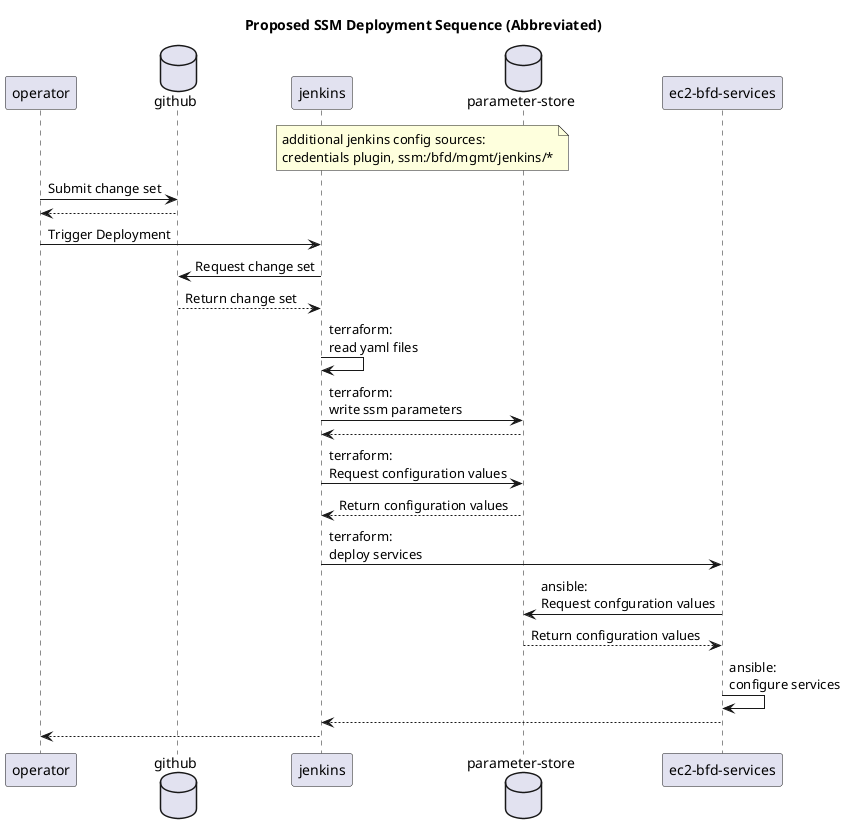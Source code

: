 @startuml
title Proposed SSM Deployment Sequence (Abbreviated)
participant operator
database "github"
participant jenkins
database "parameter-store"
participant "ec2-bfd-services"
note over jenkins,"parameter-store": additional jenkins config sources:\ncredentials plugin, ssm:/bfd/mgmt/jenkins/*
operator -> github: Submit change set
github --> operator
operator -> jenkins: Trigger Deployment
jenkins -> github: Request change set
github --> jenkins: Return change set
jenkins -> jenkins: terraform:\nread yaml files
jenkins -> "parameter-store": terraform:\nwrite ssm parameters
"parameter-store" --> jenkins
jenkins -> "parameter-store": terraform:\nRequest configuration values
"parameter-store" --> jenkins: Return configuration values
jenkins -> "ec2-bfd-services": terraform:\ndeploy services
"ec2-bfd-services" -> "parameter-store": ansible:\nRequest confguration values
"parameter-store" --> "ec2-bfd-services": Return configuration values
"ec2-bfd-services" -> "ec2-bfd-services": ansible:\nconfigure services
"ec2-bfd-services" --> jenkins
jenkins --> operator
@enduml
